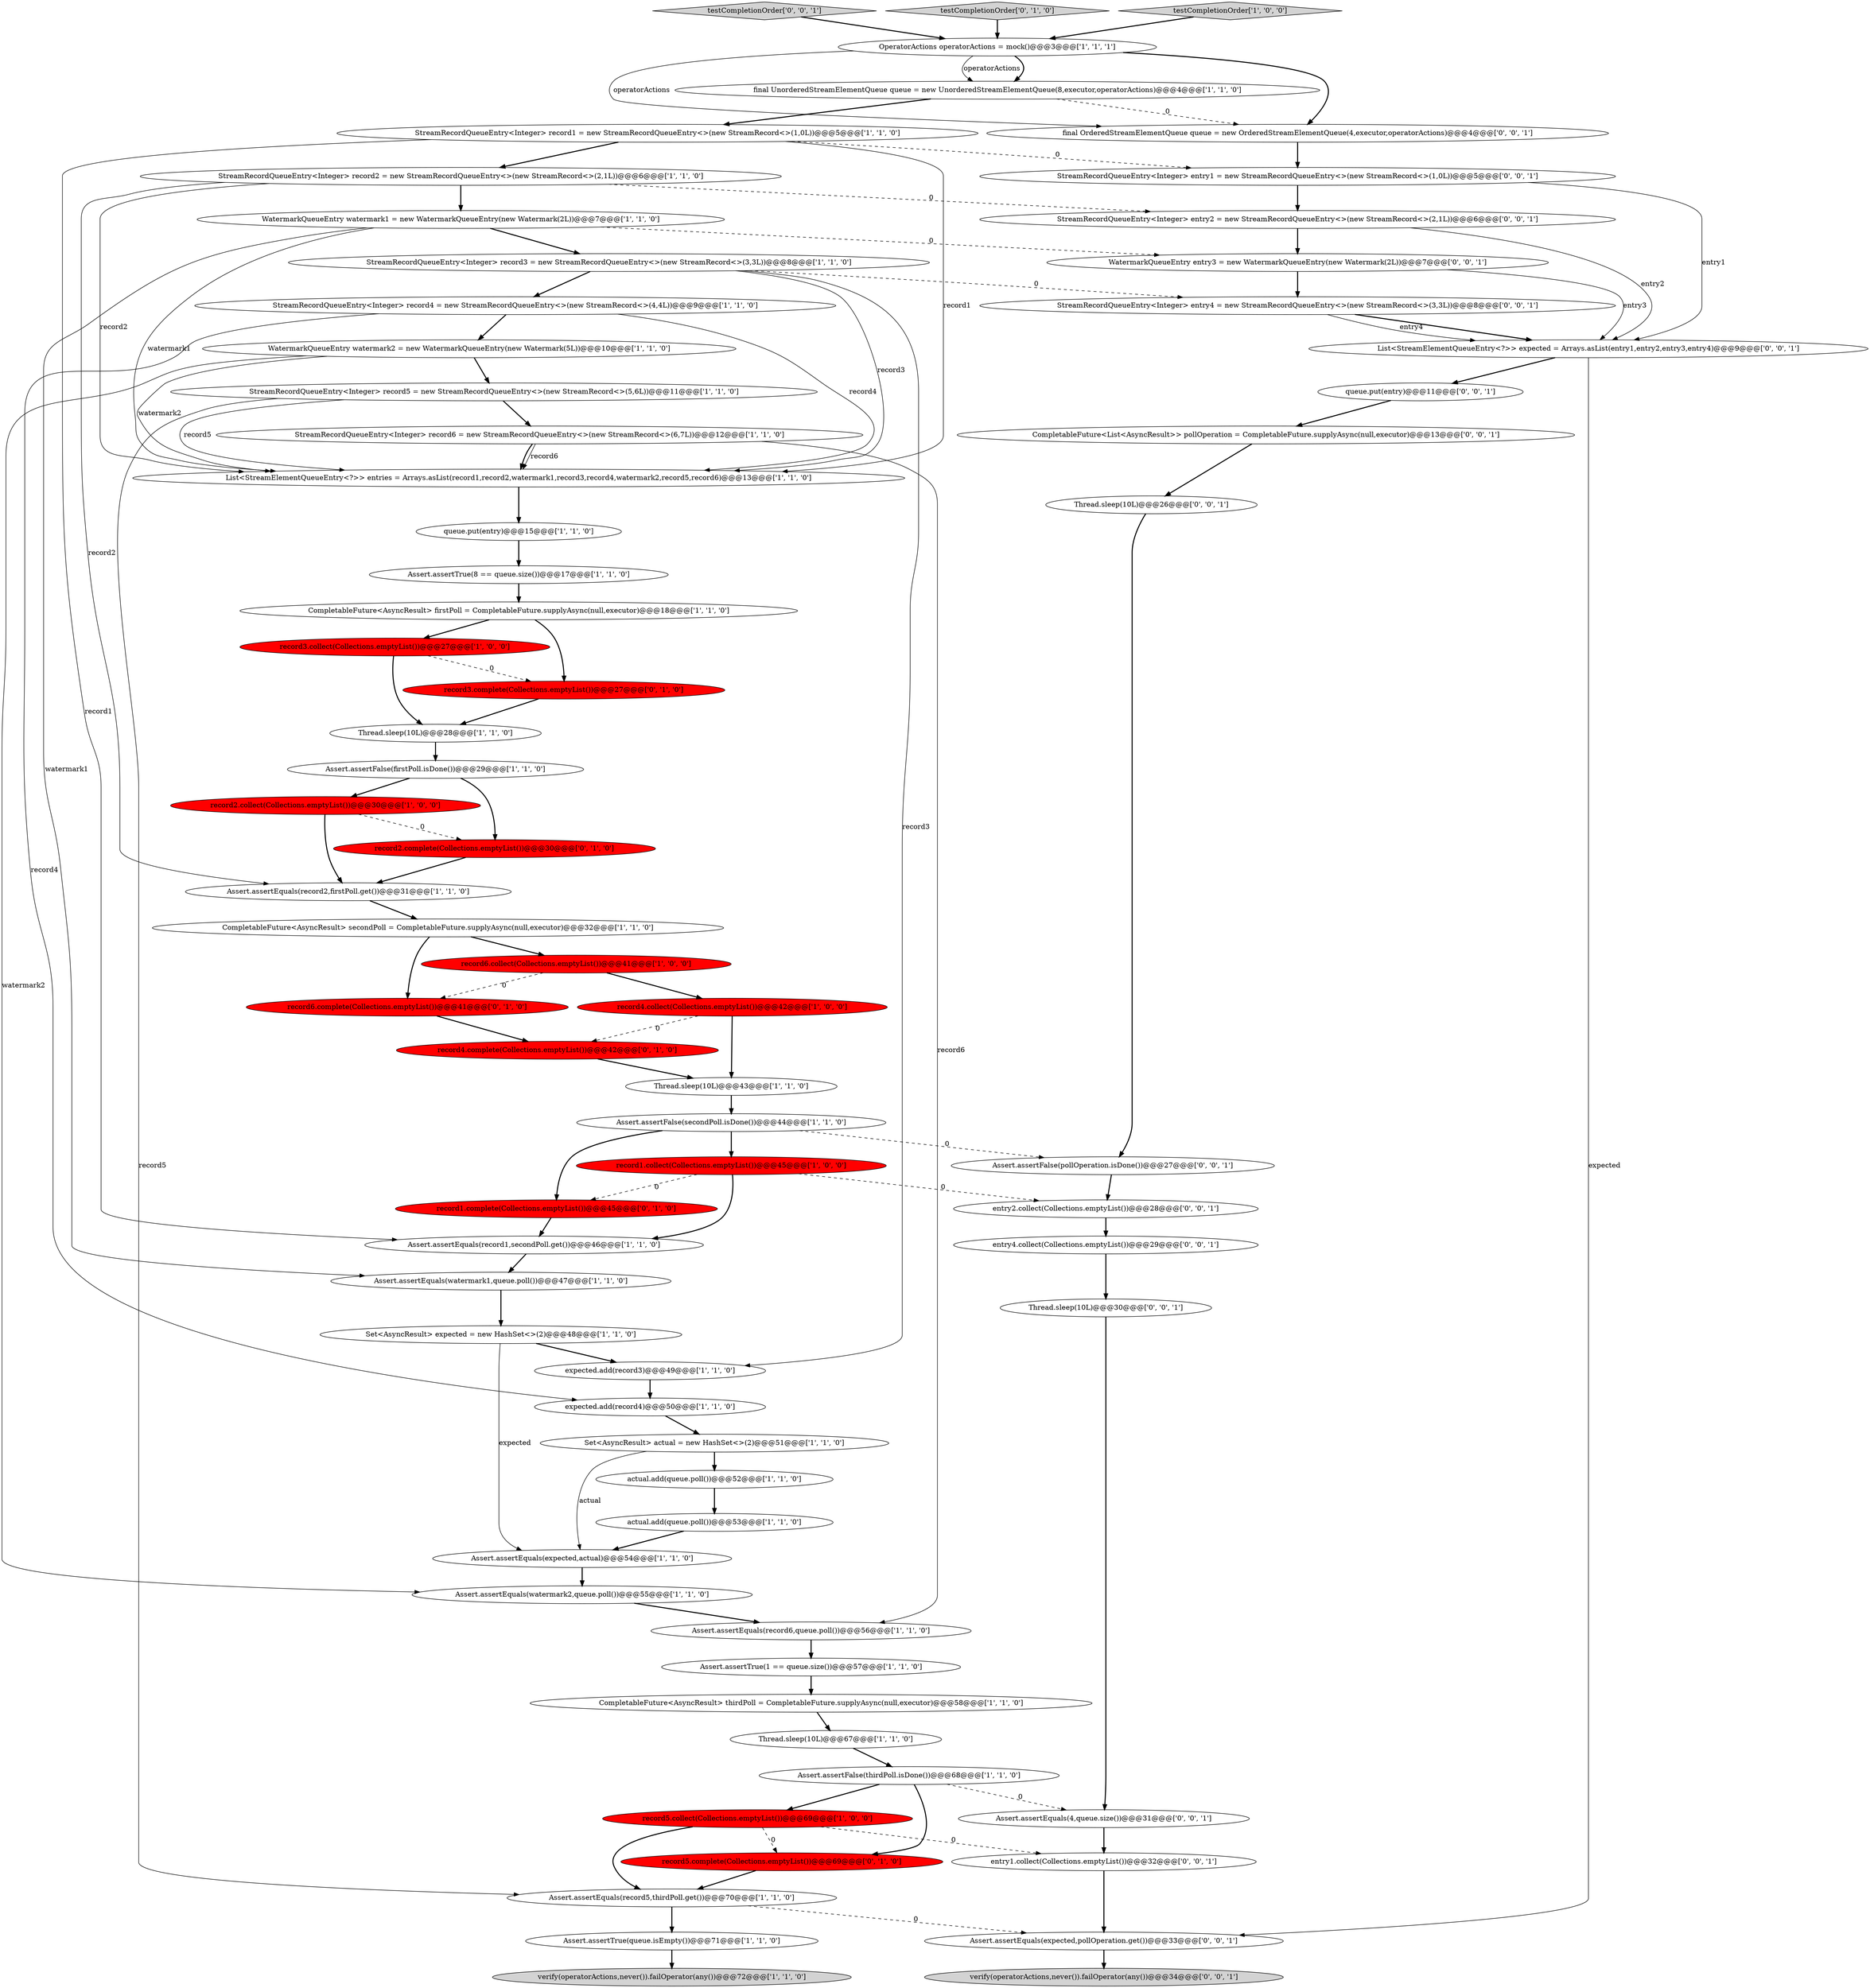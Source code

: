 digraph {
43 [style = filled, label = "Assert.assertEquals(record6,queue.poll())@@@56@@@['1', '1', '0']", fillcolor = white, shape = ellipse image = "AAA0AAABBB1BBB"];
33 [style = filled, label = "WatermarkQueueEntry watermark1 = new WatermarkQueueEntry(new Watermark(2L))@@@7@@@['1', '1', '0']", fillcolor = white, shape = ellipse image = "AAA0AAABBB1BBB"];
24 [style = filled, label = "List<StreamElementQueueEntry<?>> entries = Arrays.asList(record1,record2,watermark1,record3,record4,watermark2,record5,record6)@@@13@@@['1', '1', '0']", fillcolor = white, shape = ellipse image = "AAA0AAABBB1BBB"];
3 [style = filled, label = "record1.collect(Collections.emptyList())@@@45@@@['1', '0', '0']", fillcolor = red, shape = ellipse image = "AAA1AAABBB1BBB"];
55 [style = filled, label = "Thread.sleep(10L)@@@30@@@['0', '0', '1']", fillcolor = white, shape = ellipse image = "AAA0AAABBB3BBB"];
58 [style = filled, label = "WatermarkQueueEntry entry3 = new WatermarkQueueEntry(new Watermark(2L))@@@7@@@['0', '0', '1']", fillcolor = white, shape = ellipse image = "AAA0AAABBB3BBB"];
63 [style = filled, label = "List<StreamElementQueueEntry<?>> expected = Arrays.asList(entry1,entry2,entry3,entry4)@@@9@@@['0', '0', '1']", fillcolor = white, shape = ellipse image = "AAA0AAABBB3BBB"];
7 [style = filled, label = "Assert.assertTrue(1 == queue.size())@@@57@@@['1', '1', '0']", fillcolor = white, shape = ellipse image = "AAA0AAABBB1BBB"];
20 [style = filled, label = "Assert.assertEquals(expected,actual)@@@54@@@['1', '1', '0']", fillcolor = white, shape = ellipse image = "AAA0AAABBB1BBB"];
18 [style = filled, label = "StreamRecordQueueEntry<Integer> record1 = new StreamRecordQueueEntry<>(new StreamRecord<>(1,0L))@@@5@@@['1', '1', '0']", fillcolor = white, shape = ellipse image = "AAA0AAABBB1BBB"];
22 [style = filled, label = "Thread.sleep(10L)@@@43@@@['1', '1', '0']", fillcolor = white, shape = ellipse image = "AAA0AAABBB1BBB"];
9 [style = filled, label = "StreamRecordQueueEntry<Integer> record6 = new StreamRecordQueueEntry<>(new StreamRecord<>(6,7L))@@@12@@@['1', '1', '0']", fillcolor = white, shape = ellipse image = "AAA0AAABBB1BBB"];
11 [style = filled, label = "record4.collect(Collections.emptyList())@@@42@@@['1', '0', '0']", fillcolor = red, shape = ellipse image = "AAA1AAABBB1BBB"];
61 [style = filled, label = "StreamRecordQueueEntry<Integer> entry2 = new StreamRecordQueueEntry<>(new StreamRecord<>(2,1L))@@@6@@@['0', '0', '1']", fillcolor = white, shape = ellipse image = "AAA0AAABBB3BBB"];
8 [style = filled, label = "Assert.assertFalse(thirdPoll.isDone())@@@68@@@['1', '1', '0']", fillcolor = white, shape = ellipse image = "AAA0AAABBB1BBB"];
40 [style = filled, label = "Assert.assertEquals(watermark2,queue.poll())@@@55@@@['1', '1', '0']", fillcolor = white, shape = ellipse image = "AAA0AAABBB1BBB"];
57 [style = filled, label = "Assert.assertFalse(pollOperation.isDone())@@@27@@@['0', '0', '1']", fillcolor = white, shape = ellipse image = "AAA0AAABBB3BBB"];
29 [style = filled, label = "record5.collect(Collections.emptyList())@@@69@@@['1', '0', '0']", fillcolor = red, shape = ellipse image = "AAA1AAABBB1BBB"];
45 [style = filled, label = "record3.complete(Collections.emptyList())@@@27@@@['0', '1', '0']", fillcolor = red, shape = ellipse image = "AAA1AAABBB2BBB"];
54 [style = filled, label = "testCompletionOrder['0', '0', '1']", fillcolor = lightgray, shape = diamond image = "AAA0AAABBB3BBB"];
39 [style = filled, label = "Assert.assertFalse(firstPoll.isDone())@@@29@@@['1', '1', '0']", fillcolor = white, shape = ellipse image = "AAA0AAABBB1BBB"];
16 [style = filled, label = "queue.put(entry)@@@15@@@['1', '1', '0']", fillcolor = white, shape = ellipse image = "AAA0AAABBB1BBB"];
37 [style = filled, label = "Assert.assertFalse(secondPoll.isDone())@@@44@@@['1', '1', '0']", fillcolor = white, shape = ellipse image = "AAA0AAABBB1BBB"];
6 [style = filled, label = "actual.add(queue.poll())@@@52@@@['1', '1', '0']", fillcolor = white, shape = ellipse image = "AAA0AAABBB1BBB"];
41 [style = filled, label = "Assert.assertEquals(record5,thirdPoll.get())@@@70@@@['1', '1', '0']", fillcolor = white, shape = ellipse image = "AAA0AAABBB1BBB"];
4 [style = filled, label = "Thread.sleep(10L)@@@28@@@['1', '1', '0']", fillcolor = white, shape = ellipse image = "AAA0AAABBB1BBB"];
34 [style = filled, label = "Assert.assertEquals(record2,firstPoll.get())@@@31@@@['1', '1', '0']", fillcolor = white, shape = ellipse image = "AAA0AAABBB1BBB"];
32 [style = filled, label = "Thread.sleep(10L)@@@67@@@['1', '1', '0']", fillcolor = white, shape = ellipse image = "AAA0AAABBB1BBB"];
67 [style = filled, label = "entry4.collect(Collections.emptyList())@@@29@@@['0', '0', '1']", fillcolor = white, shape = ellipse image = "AAA0AAABBB3BBB"];
46 [style = filled, label = "testCompletionOrder['0', '1', '0']", fillcolor = lightgray, shape = diamond image = "AAA0AAABBB2BBB"];
62 [style = filled, label = "StreamRecordQueueEntry<Integer> entry1 = new StreamRecordQueueEntry<>(new StreamRecord<>(1,0L))@@@5@@@['0', '0', '1']", fillcolor = white, shape = ellipse image = "AAA0AAABBB3BBB"];
42 [style = filled, label = "CompletableFuture<AsyncResult> secondPoll = CompletableFuture.supplyAsync(null,executor)@@@32@@@['1', '1', '0']", fillcolor = white, shape = ellipse image = "AAA0AAABBB1BBB"];
53 [style = filled, label = "CompletableFuture<List<AsyncResult>> pollOperation = CompletableFuture.supplyAsync(null,executor)@@@13@@@['0', '0', '1']", fillcolor = white, shape = ellipse image = "AAA0AAABBB3BBB"];
69 [style = filled, label = "queue.put(entry)@@@11@@@['0', '0', '1']", fillcolor = white, shape = ellipse image = "AAA0AAABBB3BBB"];
13 [style = filled, label = "final UnorderedStreamElementQueue queue = new UnorderedStreamElementQueue(8,executor,operatorActions)@@@4@@@['1', '1', '0']", fillcolor = white, shape = ellipse image = "AAA0AAABBB1BBB"];
14 [style = filled, label = "Set<AsyncResult> actual = new HashSet<>(2)@@@51@@@['1', '1', '0']", fillcolor = white, shape = ellipse image = "AAA0AAABBB1BBB"];
35 [style = filled, label = "record2.collect(Collections.emptyList())@@@30@@@['1', '0', '0']", fillcolor = red, shape = ellipse image = "AAA1AAABBB1BBB"];
0 [style = filled, label = "StreamRecordQueueEntry<Integer> record3 = new StreamRecordQueueEntry<>(new StreamRecord<>(3,3L))@@@8@@@['1', '1', '0']", fillcolor = white, shape = ellipse image = "AAA0AAABBB1BBB"];
1 [style = filled, label = "StreamRecordQueueEntry<Integer> record4 = new StreamRecordQueueEntry<>(new StreamRecord<>(4,4L))@@@9@@@['1', '1', '0']", fillcolor = white, shape = ellipse image = "AAA0AAABBB1BBB"];
51 [style = filled, label = "record2.complete(Collections.emptyList())@@@30@@@['0', '1', '0']", fillcolor = red, shape = ellipse image = "AAA1AAABBB2BBB"];
49 [style = filled, label = "record5.complete(Collections.emptyList())@@@69@@@['0', '1', '0']", fillcolor = red, shape = ellipse image = "AAA1AAABBB2BBB"];
56 [style = filled, label = "StreamRecordQueueEntry<Integer> entry4 = new StreamRecordQueueEntry<>(new StreamRecord<>(3,3L))@@@8@@@['0', '0', '1']", fillcolor = white, shape = ellipse image = "AAA0AAABBB3BBB"];
31 [style = filled, label = "StreamRecordQueueEntry<Integer> record5 = new StreamRecordQueueEntry<>(new StreamRecord<>(5,6L))@@@11@@@['1', '1', '0']", fillcolor = white, shape = ellipse image = "AAA0AAABBB1BBB"];
17 [style = filled, label = "CompletableFuture<AsyncResult> firstPoll = CompletableFuture.supplyAsync(null,executor)@@@18@@@['1', '1', '0']", fillcolor = white, shape = ellipse image = "AAA0AAABBB1BBB"];
25 [style = filled, label = "WatermarkQueueEntry watermark2 = new WatermarkQueueEntry(new Watermark(5L))@@@10@@@['1', '1', '0']", fillcolor = white, shape = ellipse image = "AAA0AAABBB1BBB"];
36 [style = filled, label = "record3.collect(Collections.emptyList())@@@27@@@['1', '0', '0']", fillcolor = red, shape = ellipse image = "AAA1AAABBB1BBB"];
44 [style = filled, label = "Assert.assertEquals(watermark1,queue.poll())@@@47@@@['1', '1', '0']", fillcolor = white, shape = ellipse image = "AAA0AAABBB1BBB"];
48 [style = filled, label = "record1.complete(Collections.emptyList())@@@45@@@['0', '1', '0']", fillcolor = red, shape = ellipse image = "AAA1AAABBB2BBB"];
2 [style = filled, label = "Assert.assertTrue(8 == queue.size())@@@17@@@['1', '1', '0']", fillcolor = white, shape = ellipse image = "AAA0AAABBB1BBB"];
59 [style = filled, label = "Thread.sleep(10L)@@@26@@@['0', '0', '1']", fillcolor = white, shape = ellipse image = "AAA0AAABBB3BBB"];
60 [style = filled, label = "Assert.assertEquals(4,queue.size())@@@31@@@['0', '0', '1']", fillcolor = white, shape = ellipse image = "AAA0AAABBB3BBB"];
27 [style = filled, label = "OperatorActions operatorActions = mock()@@@3@@@['1', '1', '1']", fillcolor = white, shape = ellipse image = "AAA0AAABBB1BBB"];
52 [style = filled, label = "verify(operatorActions,never()).failOperator(any())@@@34@@@['0', '0', '1']", fillcolor = lightgray, shape = ellipse image = "AAA0AAABBB3BBB"];
28 [style = filled, label = "actual.add(queue.poll())@@@53@@@['1', '1', '0']", fillcolor = white, shape = ellipse image = "AAA0AAABBB1BBB"];
65 [style = filled, label = "entry1.collect(Collections.emptyList())@@@32@@@['0', '0', '1']", fillcolor = white, shape = ellipse image = "AAA0AAABBB3BBB"];
23 [style = filled, label = "expected.add(record3)@@@49@@@['1', '1', '0']", fillcolor = white, shape = ellipse image = "AAA0AAABBB1BBB"];
66 [style = filled, label = "Assert.assertEquals(expected,pollOperation.get())@@@33@@@['0', '0', '1']", fillcolor = white, shape = ellipse image = "AAA0AAABBB3BBB"];
68 [style = filled, label = "final OrderedStreamElementQueue queue = new OrderedStreamElementQueue(4,executor,operatorActions)@@@4@@@['0', '0', '1']", fillcolor = white, shape = ellipse image = "AAA0AAABBB3BBB"];
30 [style = filled, label = "Set<AsyncResult> expected = new HashSet<>(2)@@@48@@@['1', '1', '0']", fillcolor = white, shape = ellipse image = "AAA0AAABBB1BBB"];
19 [style = filled, label = "StreamRecordQueueEntry<Integer> record2 = new StreamRecordQueueEntry<>(new StreamRecord<>(2,1L))@@@6@@@['1', '1', '0']", fillcolor = white, shape = ellipse image = "AAA0AAABBB1BBB"];
5 [style = filled, label = "record6.collect(Collections.emptyList())@@@41@@@['1', '0', '0']", fillcolor = red, shape = ellipse image = "AAA1AAABBB1BBB"];
26 [style = filled, label = "expected.add(record4)@@@50@@@['1', '1', '0']", fillcolor = white, shape = ellipse image = "AAA0AAABBB1BBB"];
15 [style = filled, label = "testCompletionOrder['1', '0', '0']", fillcolor = lightgray, shape = diamond image = "AAA0AAABBB1BBB"];
50 [style = filled, label = "record4.complete(Collections.emptyList())@@@42@@@['0', '1', '0']", fillcolor = red, shape = ellipse image = "AAA1AAABBB2BBB"];
38 [style = filled, label = "verify(operatorActions,never()).failOperator(any())@@@72@@@['1', '1', '0']", fillcolor = lightgray, shape = ellipse image = "AAA0AAABBB1BBB"];
64 [style = filled, label = "entry2.collect(Collections.emptyList())@@@28@@@['0', '0', '1']", fillcolor = white, shape = ellipse image = "AAA0AAABBB3BBB"];
47 [style = filled, label = "record6.complete(Collections.emptyList())@@@41@@@['0', '1', '0']", fillcolor = red, shape = ellipse image = "AAA1AAABBB2BBB"];
21 [style = filled, label = "Assert.assertTrue(queue.isEmpty())@@@71@@@['1', '1', '0']", fillcolor = white, shape = ellipse image = "AAA0AAABBB1BBB"];
10 [style = filled, label = "CompletableFuture<AsyncResult> thirdPoll = CompletableFuture.supplyAsync(null,executor)@@@58@@@['1', '1', '0']", fillcolor = white, shape = ellipse image = "AAA0AAABBB1BBB"];
12 [style = filled, label = "Assert.assertEquals(record1,secondPoll.get())@@@46@@@['1', '1', '0']", fillcolor = white, shape = ellipse image = "AAA0AAABBB1BBB"];
27->13 [style = bold, label=""];
54->27 [style = bold, label=""];
12->44 [style = bold, label=""];
50->22 [style = bold, label=""];
19->24 [style = solid, label="record2"];
28->20 [style = bold, label=""];
31->9 [style = bold, label=""];
22->37 [style = bold, label=""];
66->52 [style = bold, label=""];
33->24 [style = solid, label="watermark1"];
62->61 [style = bold, label=""];
9->24 [style = solid, label="record6"];
59->57 [style = bold, label=""];
17->45 [style = bold, label=""];
10->32 [style = bold, label=""];
58->63 [style = solid, label="entry3"];
14->20 [style = solid, label="actual"];
37->3 [style = bold, label=""];
21->38 [style = bold, label=""];
30->20 [style = solid, label="expected"];
25->31 [style = bold, label=""];
33->0 [style = bold, label=""];
17->36 [style = bold, label=""];
48->12 [style = bold, label=""];
63->66 [style = solid, label="expected"];
27->68 [style = bold, label=""];
3->64 [style = dashed, label="0"];
39->51 [style = bold, label=""];
37->48 [style = bold, label=""];
60->65 [style = bold, label=""];
27->13 [style = solid, label="operatorActions"];
9->24 [style = bold, label=""];
55->60 [style = bold, label=""];
25->40 [style = solid, label="watermark2"];
41->21 [style = bold, label=""];
19->34 [style = solid, label="record2"];
36->4 [style = bold, label=""];
18->19 [style = bold, label=""];
26->14 [style = bold, label=""];
65->66 [style = bold, label=""];
25->24 [style = solid, label="watermark2"];
34->42 [style = bold, label=""];
63->69 [style = bold, label=""];
58->56 [style = bold, label=""];
27->68 [style = solid, label="operatorActions"];
8->60 [style = dashed, label="0"];
39->35 [style = bold, label=""];
49->41 [style = bold, label=""];
5->11 [style = bold, label=""];
35->34 [style = bold, label=""];
14->6 [style = bold, label=""];
13->18 [style = bold, label=""];
36->45 [style = dashed, label="0"];
3->48 [style = dashed, label="0"];
19->33 [style = bold, label=""];
2->17 [style = bold, label=""];
44->30 [style = bold, label=""];
0->24 [style = solid, label="record3"];
1->26 [style = solid, label="record4"];
0->56 [style = dashed, label="0"];
4->39 [style = bold, label=""];
18->12 [style = solid, label="record1"];
42->47 [style = bold, label=""];
1->24 [style = solid, label="record4"];
3->12 [style = bold, label=""];
62->63 [style = solid, label="entry1"];
47->50 [style = bold, label=""];
43->7 [style = bold, label=""];
13->68 [style = dashed, label="0"];
32->8 [style = bold, label=""];
0->1 [style = bold, label=""];
69->53 [style = bold, label=""];
11->22 [style = bold, label=""];
18->24 [style = solid, label="record1"];
64->67 [style = bold, label=""];
56->63 [style = bold, label=""];
61->63 [style = solid, label="entry2"];
40->43 [style = bold, label=""];
33->58 [style = dashed, label="0"];
9->43 [style = solid, label="record6"];
1->25 [style = bold, label=""];
18->62 [style = dashed, label="0"];
57->64 [style = bold, label=""];
33->44 [style = solid, label="watermark1"];
7->10 [style = bold, label=""];
5->47 [style = dashed, label="0"];
29->41 [style = bold, label=""];
68->62 [style = bold, label=""];
11->50 [style = dashed, label="0"];
30->23 [style = bold, label=""];
56->63 [style = solid, label="entry4"];
23->26 [style = bold, label=""];
61->58 [style = bold, label=""];
16->2 [style = bold, label=""];
35->51 [style = dashed, label="0"];
45->4 [style = bold, label=""];
29->65 [style = dashed, label="0"];
24->16 [style = bold, label=""];
67->55 [style = bold, label=""];
20->40 [style = bold, label=""];
53->59 [style = bold, label=""];
46->27 [style = bold, label=""];
41->66 [style = dashed, label="0"];
8->49 [style = bold, label=""];
31->41 [style = solid, label="record5"];
29->49 [style = dashed, label="0"];
37->57 [style = dashed, label="0"];
42->5 [style = bold, label=""];
51->34 [style = bold, label=""];
19->61 [style = dashed, label="0"];
31->24 [style = solid, label="record5"];
15->27 [style = bold, label=""];
8->29 [style = bold, label=""];
0->23 [style = solid, label="record3"];
6->28 [style = bold, label=""];
}
